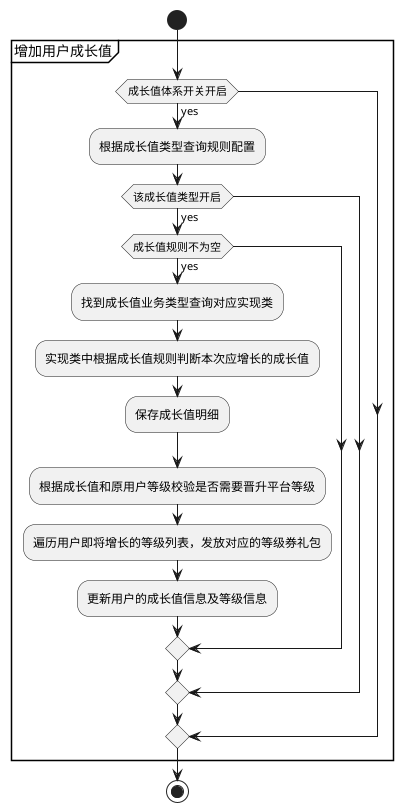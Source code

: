 @startuml
start
partition 增加用户成长值 {
    if(成长值体系开关开启) then (yes)
        :﻿根据成长值类型查询规则配置;
        if(该成长值类型开启) then (yes)
            if(成长值规则不为空) then (yes)
                :找到成长值业务类型查询对应实现类;
                :实现类中﻿根据成长值规则判断本次应增长的成长值;
                :﻿保存成长值明细;
                :﻿根据成长值和原用户等级校验是否需要晋升平台等级;
                :﻿遍历用户即将增长的等级列表，发放对应的等级券礼包;
                :更新用户的成长值信息及等级信息;
            endif
        endif
    endif
}
stop
@enduml